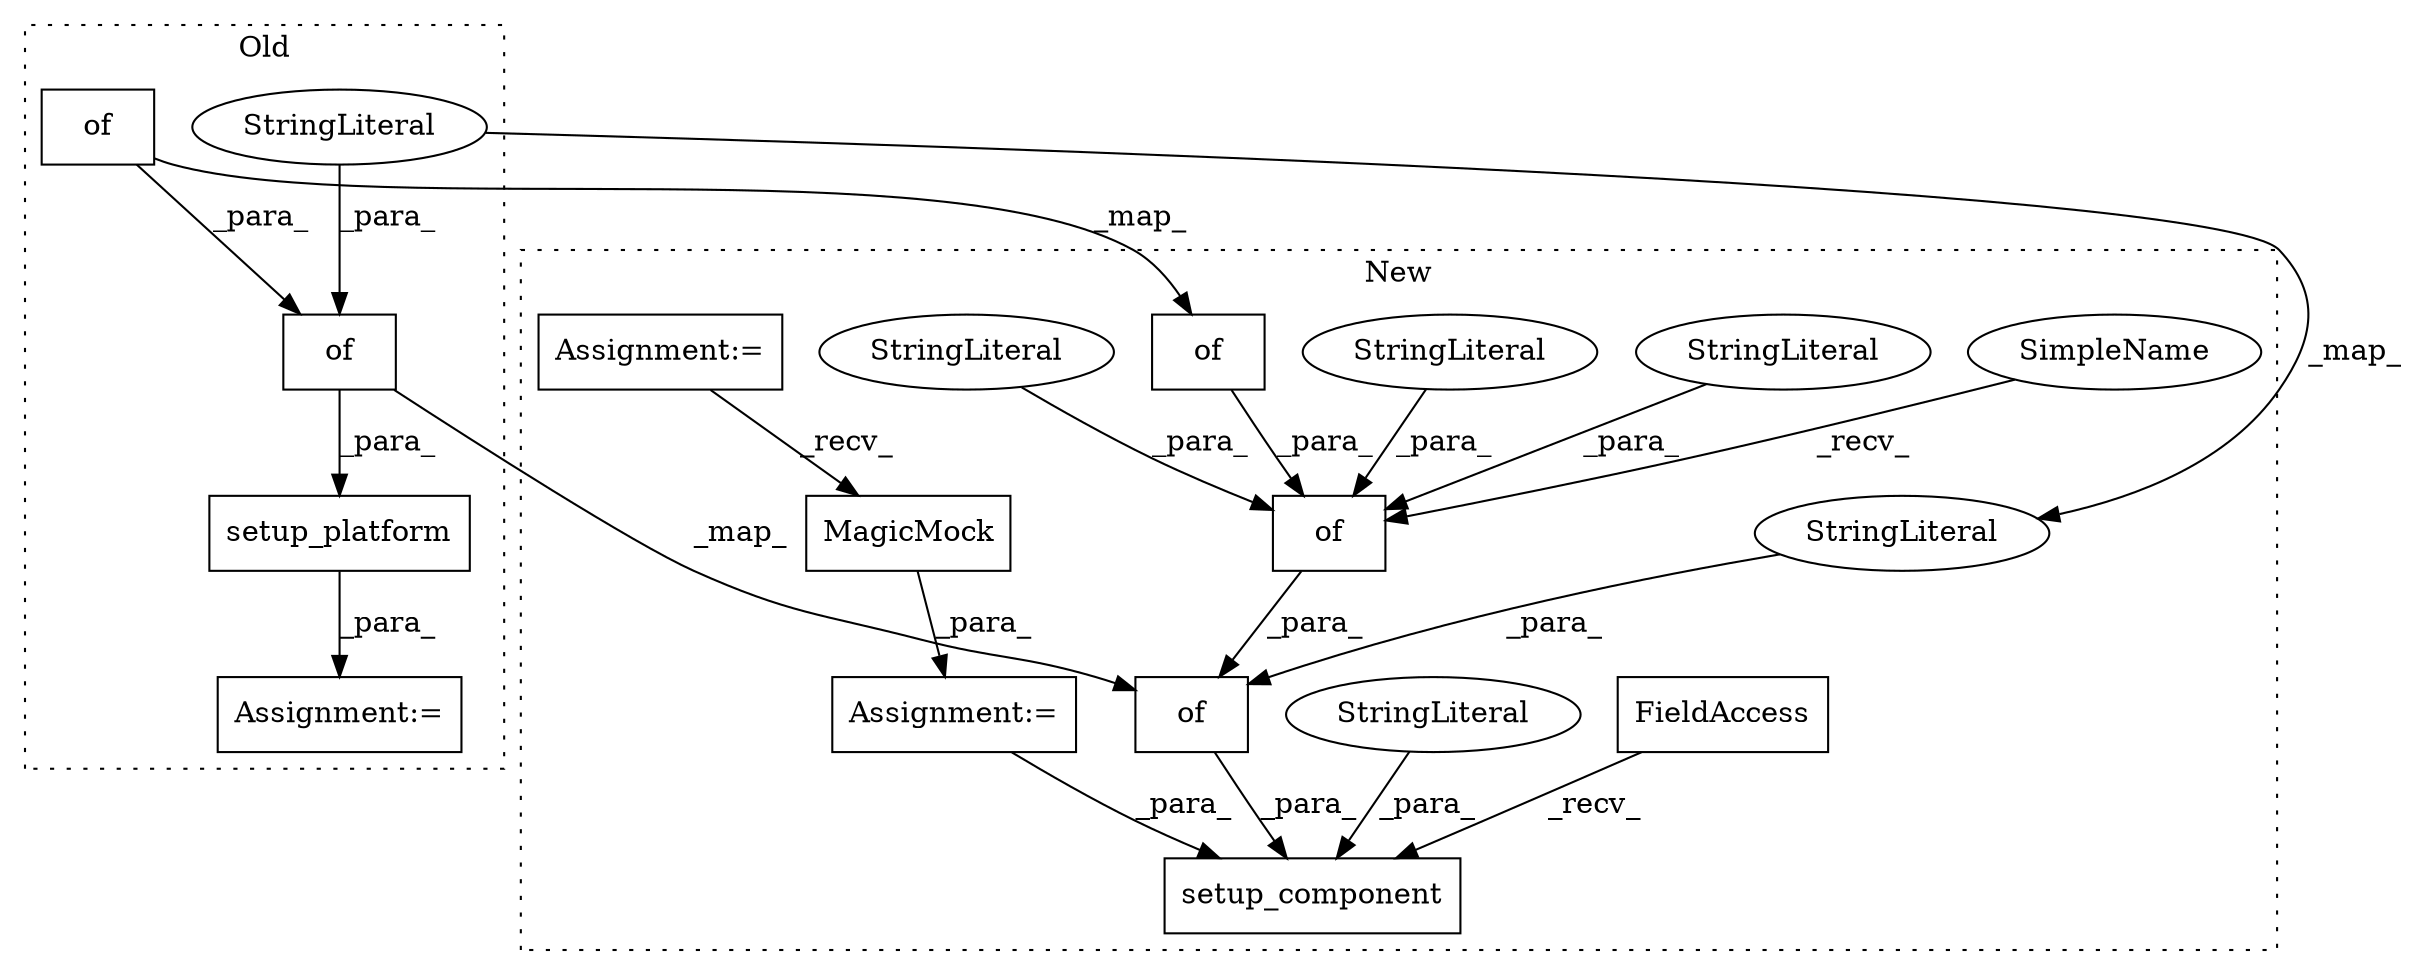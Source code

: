 digraph G {
subgraph cluster0 {
1 [label="setup_platform" a="32" s="2153,2184" l="15,1" shape="box"];
7 [label="Assignment:=" a="7" s="2143" l="1" shape="box"];
12 [label="of" a="32" s="2088,2129" l="3,1" shape="box"];
15 [label="of" a="32" s="2071,2130" l="3,1" shape="box"];
16 [label="StringLiteral" a="45" s="2074" l="9" shape="ellipse"];
label = "Old";
style="dotted";
}
subgraph cluster1 {
2 [label="setup_component" a="32" s="2317,2450" l="16,1" shape="box"];
3 [label="FieldAccess" a="22" s="2293" l="13" shape="box"];
4 [label="of" a="32" s="2367,2448" l="3,1" shape="box"];
5 [label="MagicMock" a="32" s="2269" l="11" shape="box"];
6 [label="Assignment:=" a="7" s="2263" l="1" shape="box"];
8 [label="StringLiteral" a="45" s="2381" l="10" shape="ellipse"];
9 [label="StringLiteral" a="45" s="2338" l="8" shape="ellipse"];
10 [label="StringLiteral" a="45" s="2370" l="10" shape="ellipse"];
11 [label="of" a="32" s="2406,2447" l="3,1" shape="box"];
13 [label="Assignment:=" a="7" s="2249" l="4" shape="box"];
14 [label="of" a="32" s="2351,2449" l="3,1" shape="box"];
17 [label="StringLiteral" a="45" s="2354" l="8" shape="ellipse"];
18 [label="StringLiteral" a="45" s="2392" l="9" shape="ellipse"];
19 [label="SimpleName" a="42" s="2363" l="3" shape="ellipse"];
label = "New";
style="dotted";
}
1 -> 7 [label="_para_"];
3 -> 2 [label="_recv_"];
4 -> 14 [label="_para_"];
5 -> 6 [label="_para_"];
6 -> 2 [label="_para_"];
8 -> 4 [label="_para_"];
9 -> 2 [label="_para_"];
10 -> 4 [label="_para_"];
11 -> 4 [label="_para_"];
12 -> 11 [label="_map_"];
12 -> 15 [label="_para_"];
13 -> 5 [label="_recv_"];
14 -> 2 [label="_para_"];
15 -> 1 [label="_para_"];
15 -> 14 [label="_map_"];
16 -> 17 [label="_map_"];
16 -> 15 [label="_para_"];
17 -> 14 [label="_para_"];
18 -> 4 [label="_para_"];
19 -> 4 [label="_recv_"];
}